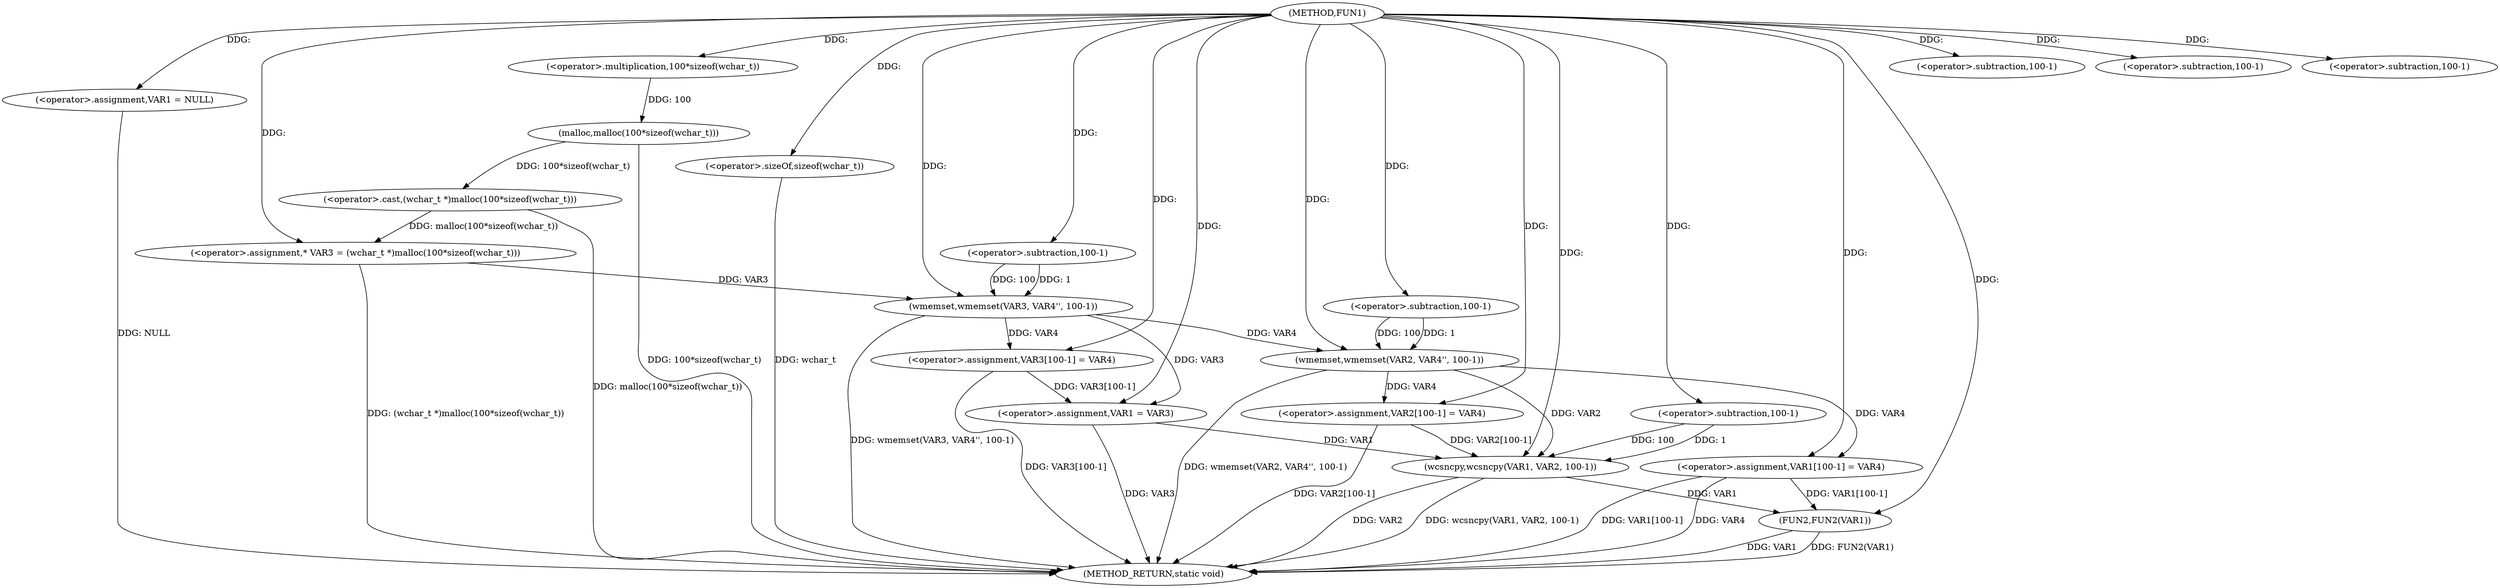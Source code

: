 digraph FUN1 {  
"1000100" [label = "(METHOD,FUN1)" ]
"1000165" [label = "(METHOD_RETURN,static void)" ]
"1000103" [label = "(<operator>.assignment,VAR1 = NULL)" ]
"1000110" [label = "(<operator>.assignment,* VAR3 = (wchar_t *)malloc(100*sizeof(wchar_t)))" ]
"1000112" [label = "(<operator>.cast,(wchar_t *)malloc(100*sizeof(wchar_t)))" ]
"1000114" [label = "(malloc,malloc(100*sizeof(wchar_t)))" ]
"1000115" [label = "(<operator>.multiplication,100*sizeof(wchar_t))" ]
"1000117" [label = "(<operator>.sizeOf,sizeof(wchar_t))" ]
"1000119" [label = "(wmemset,wmemset(VAR3, VAR4'', 100-1))" ]
"1000122" [label = "(<operator>.subtraction,100-1)" ]
"1000125" [label = "(<operator>.assignment,VAR3[100-1] = VAR4)" ]
"1000128" [label = "(<operator>.subtraction,100-1)" ]
"1000132" [label = "(<operator>.assignment,VAR1 = VAR3)" ]
"1000137" [label = "(wmemset,wmemset(VAR2, VAR4'', 100-1))" ]
"1000140" [label = "(<operator>.subtraction,100-1)" ]
"1000143" [label = "(<operator>.assignment,VAR2[100-1] = VAR4)" ]
"1000146" [label = "(<operator>.subtraction,100-1)" ]
"1000150" [label = "(wcsncpy,wcsncpy(VAR1, VAR2, 100-1))" ]
"1000153" [label = "(<operator>.subtraction,100-1)" ]
"1000156" [label = "(<operator>.assignment,VAR1[100-1] = VAR4)" ]
"1000159" [label = "(<operator>.subtraction,100-1)" ]
"1000163" [label = "(FUN2,FUN2(VAR1))" ]
  "1000156" -> "1000165"  [ label = "DDG: VAR1[100-1]"] 
  "1000103" -> "1000165"  [ label = "DDG: NULL"] 
  "1000112" -> "1000165"  [ label = "DDG: malloc(100*sizeof(wchar_t))"] 
  "1000150" -> "1000165"  [ label = "DDG: VAR2"] 
  "1000114" -> "1000165"  [ label = "DDG: 100*sizeof(wchar_t)"] 
  "1000117" -> "1000165"  [ label = "DDG: wchar_t"] 
  "1000110" -> "1000165"  [ label = "DDG: (wchar_t *)malloc(100*sizeof(wchar_t))"] 
  "1000150" -> "1000165"  [ label = "DDG: wcsncpy(VAR1, VAR2, 100-1)"] 
  "1000119" -> "1000165"  [ label = "DDG: wmemset(VAR3, VAR4'', 100-1)"] 
  "1000137" -> "1000165"  [ label = "DDG: wmemset(VAR2, VAR4'', 100-1)"] 
  "1000163" -> "1000165"  [ label = "DDG: VAR1"] 
  "1000125" -> "1000165"  [ label = "DDG: VAR3[100-1]"] 
  "1000143" -> "1000165"  [ label = "DDG: VAR2[100-1]"] 
  "1000132" -> "1000165"  [ label = "DDG: VAR3"] 
  "1000163" -> "1000165"  [ label = "DDG: FUN2(VAR1)"] 
  "1000156" -> "1000165"  [ label = "DDG: VAR4"] 
  "1000100" -> "1000103"  [ label = "DDG: "] 
  "1000112" -> "1000110"  [ label = "DDG: malloc(100*sizeof(wchar_t))"] 
  "1000100" -> "1000110"  [ label = "DDG: "] 
  "1000114" -> "1000112"  [ label = "DDG: 100*sizeof(wchar_t)"] 
  "1000115" -> "1000114"  [ label = "DDG: 100"] 
  "1000100" -> "1000115"  [ label = "DDG: "] 
  "1000100" -> "1000117"  [ label = "DDG: "] 
  "1000110" -> "1000119"  [ label = "DDG: VAR3"] 
  "1000100" -> "1000119"  [ label = "DDG: "] 
  "1000122" -> "1000119"  [ label = "DDG: 100"] 
  "1000122" -> "1000119"  [ label = "DDG: 1"] 
  "1000100" -> "1000122"  [ label = "DDG: "] 
  "1000119" -> "1000125"  [ label = "DDG: VAR4"] 
  "1000100" -> "1000125"  [ label = "DDG: "] 
  "1000100" -> "1000128"  [ label = "DDG: "] 
  "1000125" -> "1000132"  [ label = "DDG: VAR3[100-1]"] 
  "1000119" -> "1000132"  [ label = "DDG: VAR3"] 
  "1000100" -> "1000132"  [ label = "DDG: "] 
  "1000100" -> "1000137"  [ label = "DDG: "] 
  "1000119" -> "1000137"  [ label = "DDG: VAR4"] 
  "1000140" -> "1000137"  [ label = "DDG: 100"] 
  "1000140" -> "1000137"  [ label = "DDG: 1"] 
  "1000100" -> "1000140"  [ label = "DDG: "] 
  "1000137" -> "1000143"  [ label = "DDG: VAR4"] 
  "1000100" -> "1000143"  [ label = "DDG: "] 
  "1000100" -> "1000146"  [ label = "DDG: "] 
  "1000132" -> "1000150"  [ label = "DDG: VAR1"] 
  "1000100" -> "1000150"  [ label = "DDG: "] 
  "1000143" -> "1000150"  [ label = "DDG: VAR2[100-1]"] 
  "1000137" -> "1000150"  [ label = "DDG: VAR2"] 
  "1000153" -> "1000150"  [ label = "DDG: 100"] 
  "1000153" -> "1000150"  [ label = "DDG: 1"] 
  "1000100" -> "1000153"  [ label = "DDG: "] 
  "1000100" -> "1000156"  [ label = "DDG: "] 
  "1000137" -> "1000156"  [ label = "DDG: VAR4"] 
  "1000100" -> "1000159"  [ label = "DDG: "] 
  "1000150" -> "1000163"  [ label = "DDG: VAR1"] 
  "1000156" -> "1000163"  [ label = "DDG: VAR1[100-1]"] 
  "1000100" -> "1000163"  [ label = "DDG: "] 
}
